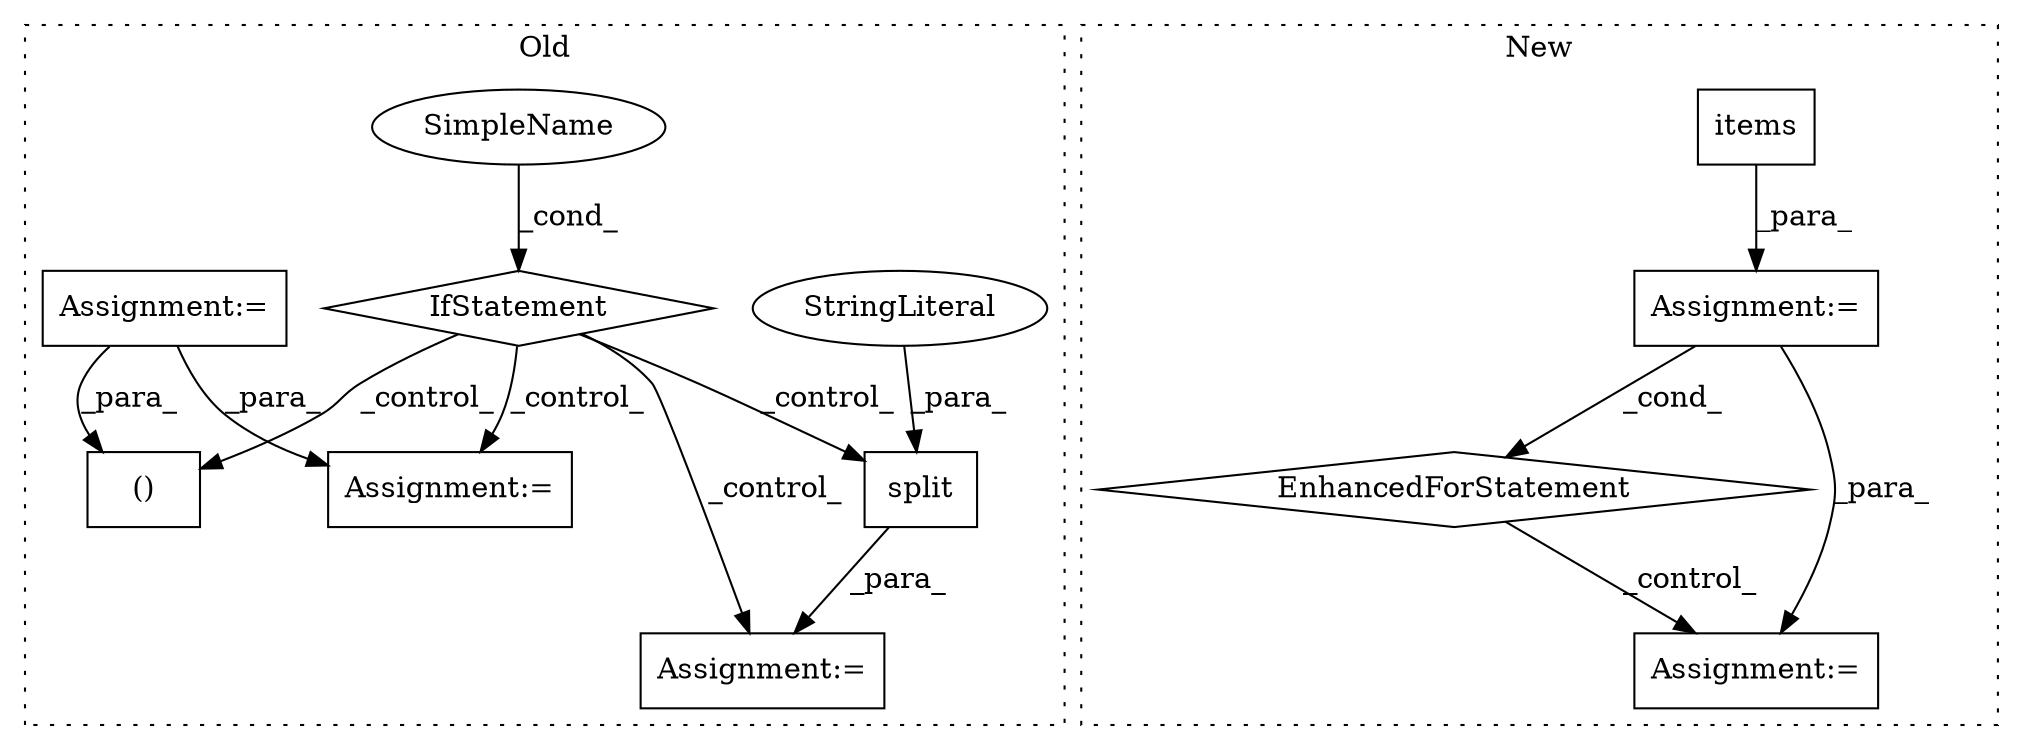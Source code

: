digraph G {
subgraph cluster0 {
1 [label="split" a="32" s="10726,10735" l="6,1" shape="box"];
4 [label="Assignment:=" a="7" s="10715" l="2" shape="box"];
5 [label="StringLiteral" a="45" s="10732" l="3" shape="ellipse"];
7 [label="IfStatement" a="25" s="10642,10665" l="8,2" shape="diamond"];
8 [label="()" a="106" s="10682" l="33" shape="box"];
9 [label="SimpleName" a="42" s="" l="" shape="ellipse"];
10 [label="Assignment:=" a="7" s="10756" l="1" shape="box"];
12 [label="Assignment:=" a="7" s="10589" l="1" shape="box"];
label = "Old";
style="dotted";
}
subgraph cluster1 {
2 [label="items" a="32" s="19506" l="7" shape="box"];
3 [label="Assignment:=" a="7" s="19385,19513" l="65,2" shape="box"];
6 [label="EnhancedForStatement" a="70" s="19385,19513" l="65,2" shape="diamond"];
11 [label="Assignment:=" a="7" s="19813" l="1" shape="box"];
label = "New";
style="dotted";
}
1 -> 4 [label="_para_"];
2 -> 3 [label="_para_"];
3 -> 11 [label="_para_"];
3 -> 6 [label="_cond_"];
5 -> 1 [label="_para_"];
6 -> 11 [label="_control_"];
7 -> 8 [label="_control_"];
7 -> 1 [label="_control_"];
7 -> 10 [label="_control_"];
7 -> 4 [label="_control_"];
9 -> 7 [label="_cond_"];
12 -> 10 [label="_para_"];
12 -> 8 [label="_para_"];
}